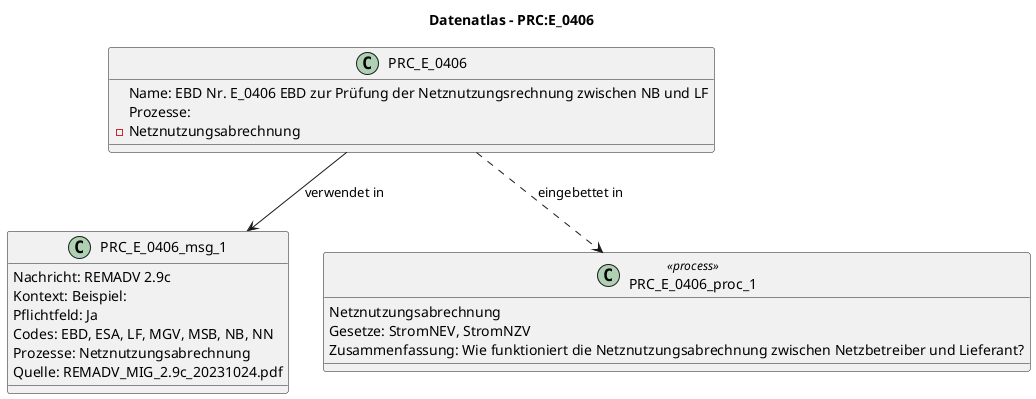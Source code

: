 @startuml
title Datenatlas – PRC:E_0406
class PRC_E_0406 {
  Name: EBD Nr. E_0406 EBD zur Prüfung der Netznutzungsrechnung zwischen NB und LF
  Prozesse:
    - Netznutzungsabrechnung
}
class PRC_E_0406_msg_1 {
  Nachricht: REMADV 2.9c
  Kontext: Beispiel:
  Pflichtfeld: Ja
  Codes: EBD, ESA, LF, MGV, MSB, NB, NN
  Prozesse: Netznutzungsabrechnung
  Quelle: REMADV_MIG_2.9c_20231024.pdf
}
PRC_E_0406 --> PRC_E_0406_msg_1 : verwendet in
class PRC_E_0406_proc_1 <<process>> {
  Netznutzungsabrechnung
  Gesetze: StromNEV, StromNZV
  Zusammenfassung: Wie funktioniert die Netznutzungsabrechnung zwischen Netzbetreiber und Lieferant?
}
PRC_E_0406 ..> PRC_E_0406_proc_1 : eingebettet in
@enduml